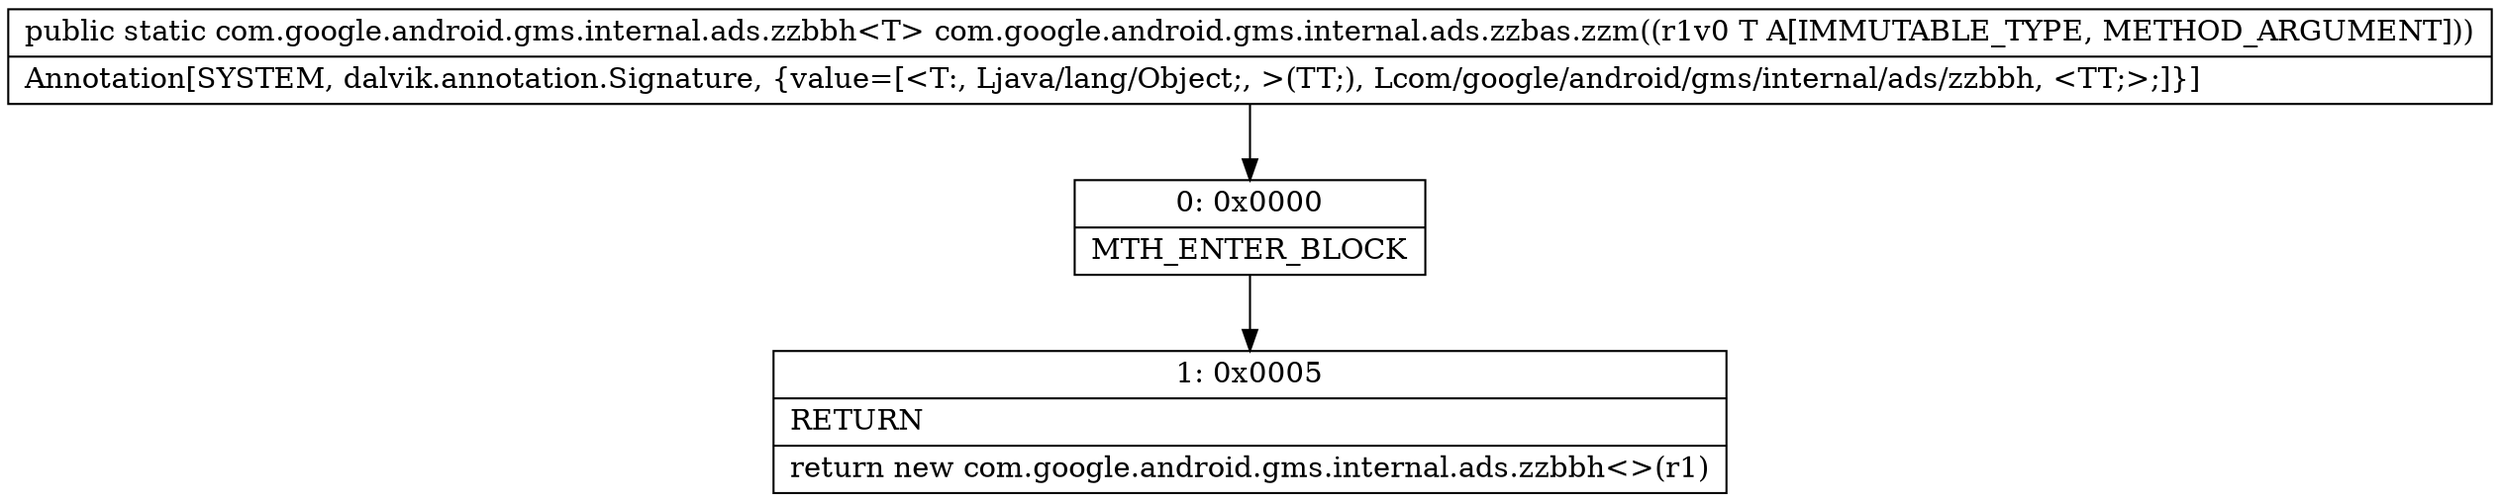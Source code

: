 digraph "CFG forcom.google.android.gms.internal.ads.zzbas.zzm(Ljava\/lang\/Object;)Lcom\/google\/android\/gms\/internal\/ads\/zzbbh;" {
Node_0 [shape=record,label="{0\:\ 0x0000|MTH_ENTER_BLOCK\l}"];
Node_1 [shape=record,label="{1\:\ 0x0005|RETURN\l|return new com.google.android.gms.internal.ads.zzbbh\<\>(r1)\l}"];
MethodNode[shape=record,label="{public static com.google.android.gms.internal.ads.zzbbh\<T\> com.google.android.gms.internal.ads.zzbas.zzm((r1v0 T A[IMMUTABLE_TYPE, METHOD_ARGUMENT]))  | Annotation[SYSTEM, dalvik.annotation.Signature, \{value=[\<T:, Ljava\/lang\/Object;, \>(TT;), Lcom\/google\/android\/gms\/internal\/ads\/zzbbh, \<TT;\>;]\}]\l}"];
MethodNode -> Node_0;
Node_0 -> Node_1;
}

